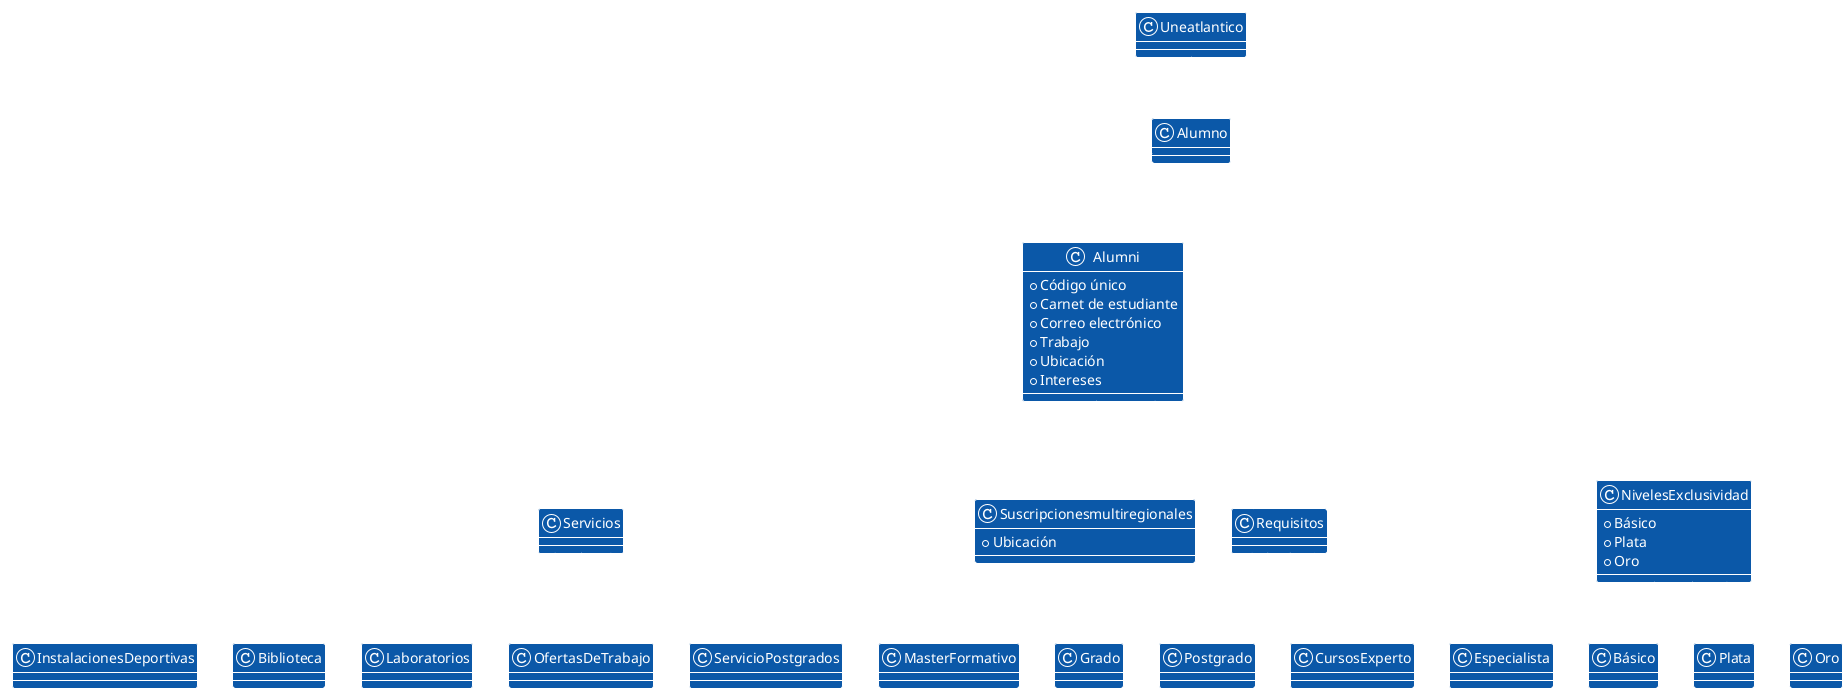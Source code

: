 @startuml

!theme amiga
skinparam backgroundColor transparent
skinparam defaultFontName Arial

class Uneatlantico {
}

class Alumno {
}

class Alumni {
  + Código único
  + Carnet de estudiante
  + Correo electrónico
  + Trabajo
  + Ubicación
  + Intereses
}


class NivelesExclusividad {
  + Básico
  + Plata
  + Oro
}

class Suscripcionesmultiregionales {
  + Ubicación
}

Uneatlantico <-- Alumno

Alumno <-- Alumni : Si Cumple Los Requisitos

Alumno <-- Requisitos


Alumni <-- NivelesExclusividad

Alumni <-- Requisitos 

Alumni <-- Servicios : Ofrece

Alumni <-- Suscripcionesmultiregionales 

Requisitos <-- Grado
Requisitos <-- Postgrado
Requisitos <-- CursosExperto
Requisitos <-- Especialista

 

Servicios <-- ServicioPostgrados
Servicios <-- MasterFormativo
Servicios <-- InstalacionesDeportivas
Servicios <-- Biblioteca
Servicios <-- Laboratorios
Servicios <-- OfertasDeTrabajo



NivelesExclusividad <-- Básico
NivelesExclusividad <-- Plata
NivelesExclusividad <-- Oro


@enduml